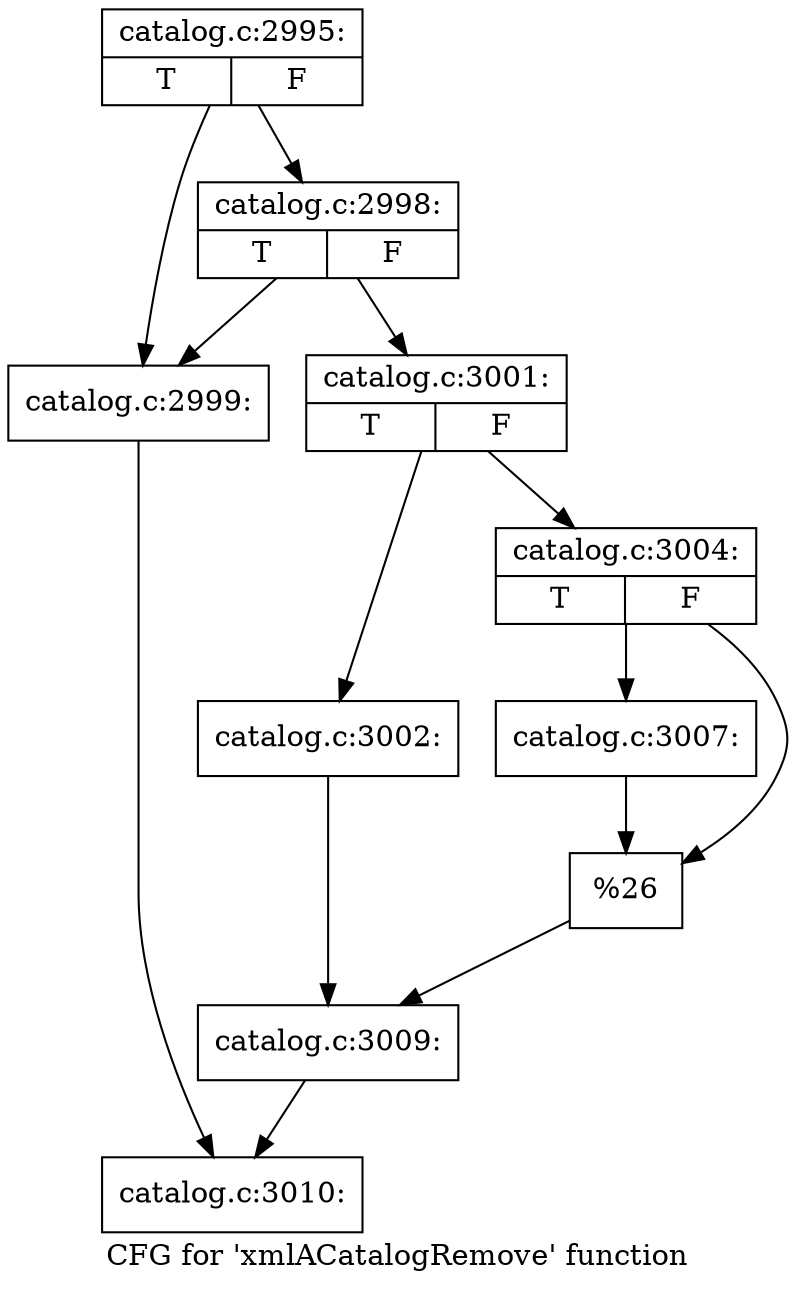 digraph "CFG for 'xmlACatalogRemove' function" {
	label="CFG for 'xmlACatalogRemove' function";

	Node0x38f5d50 [shape=record,label="{catalog.c:2995:|{<s0>T|<s1>F}}"];
	Node0x38f5d50 -> Node0x38f9750;
	Node0x38f5d50 -> Node0x38faf20;
	Node0x38faf20 [shape=record,label="{catalog.c:2998:|{<s0>T|<s1>F}}"];
	Node0x38faf20 -> Node0x38f9750;
	Node0x38faf20 -> Node0x38f59e0;
	Node0x38f9750 [shape=record,label="{catalog.c:2999:}"];
	Node0x38f9750 -> Node0x38f7fe0;
	Node0x38f59e0 [shape=record,label="{catalog.c:3001:|{<s0>T|<s1>F}}"];
	Node0x38f59e0 -> Node0x38fb640;
	Node0x38f59e0 -> Node0x38fb6e0;
	Node0x38fb640 [shape=record,label="{catalog.c:3002:}"];
	Node0x38fb640 -> Node0x38fb690;
	Node0x38fb6e0 [shape=record,label="{catalog.c:3004:|{<s0>T|<s1>F}}"];
	Node0x38fb6e0 -> Node0x38fc460;
	Node0x38fb6e0 -> Node0x38fcf90;
	Node0x38fc460 [shape=record,label="{catalog.c:3007:}"];
	Node0x38fc460 -> Node0x38fcf90;
	Node0x38fcf90 [shape=record,label="{%26}"];
	Node0x38fcf90 -> Node0x38fb690;
	Node0x38fb690 [shape=record,label="{catalog.c:3009:}"];
	Node0x38fb690 -> Node0x38f7fe0;
	Node0x38f7fe0 [shape=record,label="{catalog.c:3010:}"];
}
